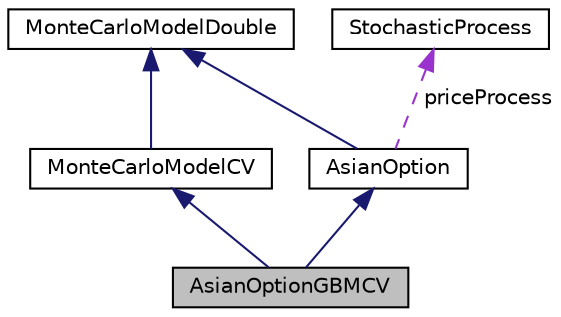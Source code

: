 digraph "AsianOptionGBMCV"
{
 // INTERACTIVE_SVG=YES
  bgcolor="transparent";
  edge [fontname="Helvetica",fontsize="10",labelfontname="Helvetica",labelfontsize="10"];
  node [fontname="Helvetica",fontsize="10",shape=record];
  Node4 [label="AsianOptionGBMCV",height=0.2,width=0.4,color="black", fillcolor="grey75", style="filled", fontcolor="black"];
  Node5 -> Node4 [dir="back",color="midnightblue",fontsize="10",style="solid",fontname="Helvetica"];
  Node5 [label="AsianOption",height=0.2,width=0.4,color="black",URL="$d9/d89/classift6561examples_1_1AsianOption.html",tooltip="This class represents an Asian average price call option with European exercise type. "];
  Node6 -> Node5 [dir="back",color="midnightblue",fontsize="10",style="solid",fontname="Helvetica"];
  Node6 [label="MonteCarloModelDouble",height=0.2,width=0.4,color="black",URL="$d3/d2f/interfaceumontreal_1_1ssj_1_1mcqmctools_1_1MonteCarloModelDouble.html",tooltip="An interface for a very simple simulation model for which Monte Carlo (MC) and RQMC experiments are t..."];
  Node7 -> Node5 [dir="back",color="darkorchid3",fontsize="10",style="dashed",label=" priceProcess" ,fontname="Helvetica"];
  Node7 [label="StochasticProcess",height=0.2,width=0.4,color="black",URL="$d9/d28/classumontreal_1_1ssj_1_1stochprocess_1_1StochasticProcess.html",tooltip="Abstract base class for a stochastic process  sampled (or observed) at a finite number of time points..."];
  Node8 -> Node4 [dir="back",color="midnightblue",fontsize="10",style="solid",fontname="Helvetica"];
  Node8 [label="MonteCarloModelCV",height=0.2,width=0.4,color="black",URL="$da/dee/interfaceumontreal_1_1ssj_1_1mcqmctools_1_1MonteCarloModelCV.html",tooltip="An extension of MonteCarloModelDouble that also implements a vector of control variates. "];
  Node6 -> Node8 [dir="back",color="midnightblue",fontsize="10",style="solid",fontname="Helvetica"];
}
